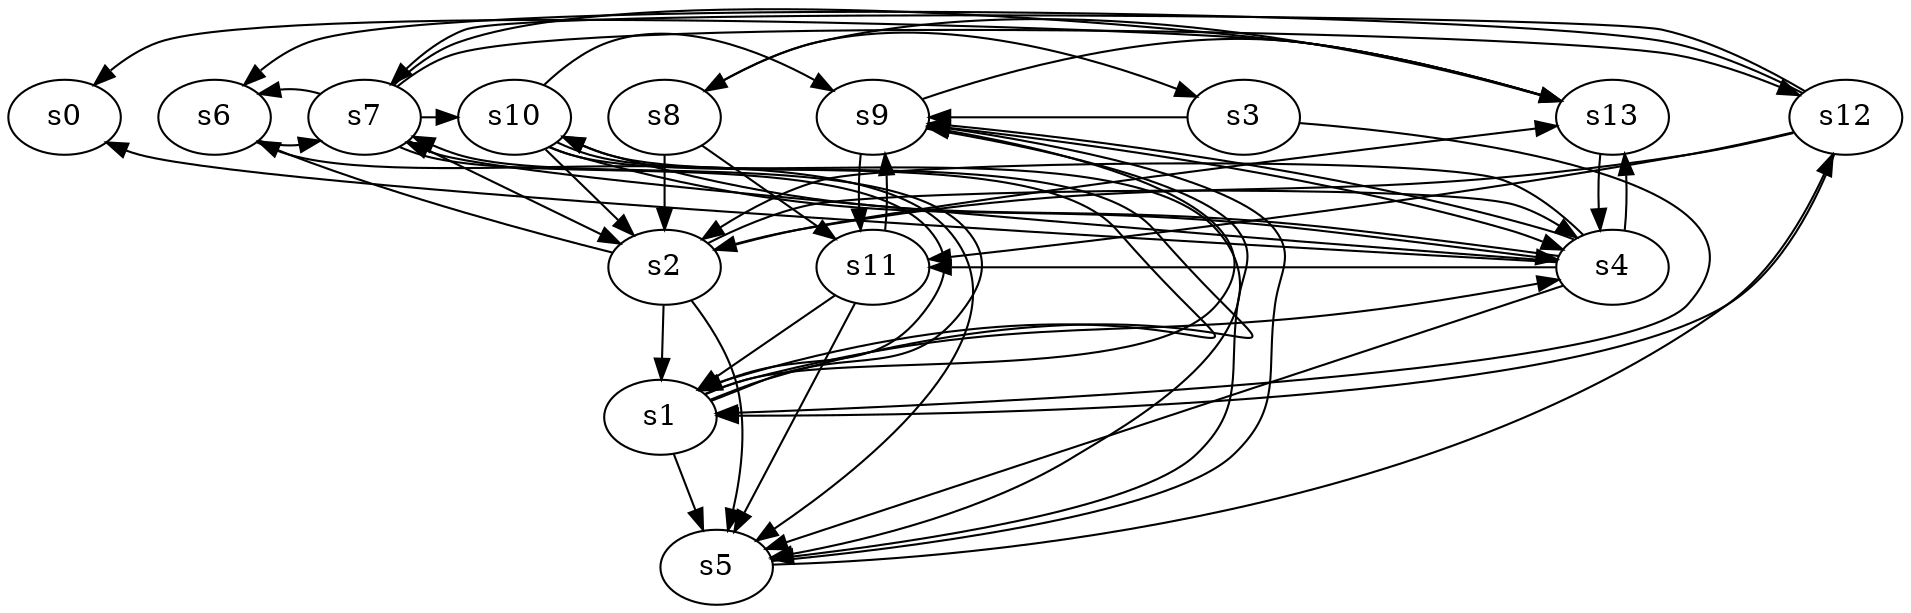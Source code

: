 digraph game_0829_complex_14 {
    s0 [name="s0", player=1];
    s1 [name="s1", player=1];
    s2 [name="s2", player=1];
    s3 [name="s3", player=0];
    s4 [name="s4", player=1];
    s5 [name="s5", player=1, target=1];
    s6 [name="s6", player=1];
    s7 [name="s7", player=0, target=1];
    s8 [name="s8", player=1];
    s9 [name="s9", player=0, target=1];
    s10 [name="s10", player=1];
    s11 [name="s11", player=0];
    s12 [name="s12", player=0];
    s13 [name="s13", player=1];

    s1 -> s4 [constraint="time % 8 == 0"];
    s1 -> s5;
    s1 -> s7 [constraint="time == 0 || time == 3 || time == 11 || time == 12"];
    s1 -> s9 [constraint="time % 3 == 0 || time % 3 == 2"];
    s1 -> s10 [constraint="time % 3 == 0 && time % 3 == 0"];
    s2 -> s1;
    s2 -> s4 [constraint="time % 3 == 1 || time % 5 == 2"];
    s2 -> s5;
    s2 -> s6 [constraint="!(time % 3 == 1)"];
    s2 -> s13 [constraint="time % 2 == 1"];
    s3 -> s1 [constraint="time % 3 == 2"];
    s3 -> s9 [constraint="time == 21"];
    s4 -> s0 [constraint="time == 13"];
    s4 -> s2 [constraint="time % 4 == 1 && time % 5 == 4"];
    s4 -> s5 [constraint="time == 1 || time == 2"];
    s4 -> s7 [constraint="time == 12"];
    s4 -> s9 [constraint="time == 1 || time == 7"];
    s4 -> s10 [constraint="time == 1 || time == 2 || time == 6 || time == 10 || time == 23"];
    s4 -> s11 [constraint="time % 6 == 1"];
    s4 -> s13 [constraint="time % 5 == 1 || time % 4 == 1"];
    s5 -> s9 [constraint="time == 0 || time == 3 || time == 11 || time == 18"];
    s5 -> s12 [constraint="time == 1 || time == 2 || time == 9 || time == 18 || time == 22"];
    s6 -> s5 [constraint="time % 2 == 0 && time % 3 == 2"];
    s6 -> s7 [constraint="time == 10 || time == 11 || time == 16 || time == 18"];
    s7 -> s1 [constraint="time % 3 == 1 || time % 5 == 1"];
    s7 -> s2 [constraint="!(time % 2 == 1)"];
    s7 -> s6 [constraint="time == 17 || time == 21"];
    s7 -> s10 [constraint="time % 3 == 2 && time % 5 == 3"];
    s7 -> s12 [constraint="time == 5 || time == 15"];
    s7 -> s13 [constraint="!(time % 4 == 0)"];
    s8 -> s2;
    s8 -> s3 [constraint="time % 2 == 0 && time % 5 == 3"];
    s8 -> s11 [constraint="time % 7 == 5"];
    s9 -> s4 [constraint="time == 0 || time == 2 || time == 4 || time == 9"];
    s9 -> s5 [constraint="!(time % 5 == 1)"];
    s9 -> s11;
    s9 -> s13 [constraint="time % 2 == 1 && time % 5 == 0"];
    s10 -> s1 [constraint="time == 11 || time == 19"];
    s10 -> s2 [constraint="time % 4 == 2 || time % 4 == 1"];
    s10 -> s4 [constraint="time == 4 || time == 9 || time == 19 || time == 23"];
    s10 -> s5 [constraint="time % 2 == 0 || time % 4 == 0"];
    s10 -> s9 [constraint="time == 4 || time == 5 || time == 11"];
    s11 -> s1 [constraint="time % 2 == 1"];
    s11 -> s5 [constraint="time % 3 == 0 && time % 5 == 2"];
    s11 -> s9 [constraint="time % 3 == 1 && time % 4 == 1"];
    s12 -> s1 [constraint="time % 2 == 1 || time % 5 == 0"];
    s12 -> s2 [constraint="!(time % 5 == 3)"];
    s12 -> s6 [constraint="time == 4 || time == 9 || time == 10 || time == 14 || time == 18"];
    s12 -> s7 [constraint="time % 4 == 1 && time % 5 == 1"];
    s12 -> s11 [constraint="time % 5 == 0"];
    s13 -> s0 [constraint="!(time % 5 == 3)"];
    s13 -> s4;
    s13 -> s8 [constraint="time % 7 == 5"];
}
